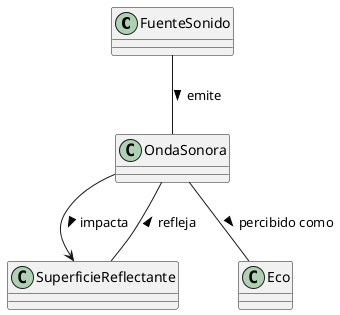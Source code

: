 @startuml
class FuenteSonido {
}

class OndaSonora {
}

class SuperficieReflectante {
}

class Eco {
}

FuenteSonido -- OndaSonora: emite >
OndaSonora --> SuperficieReflectante: impacta >
SuperficieReflectante -- OndaSonora: refleja >
OndaSonora -- Eco: percibido como >

@enduml
